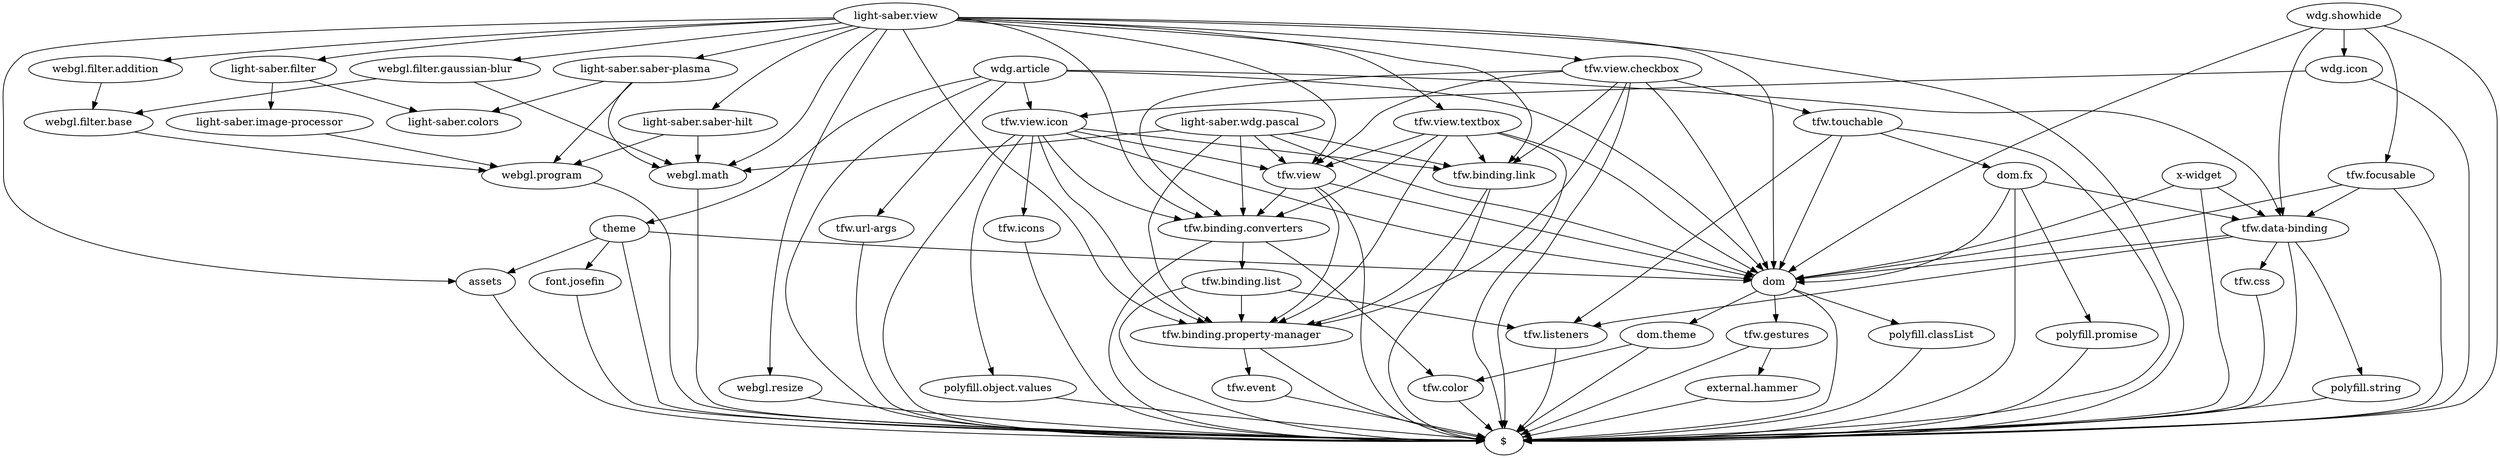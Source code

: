 digraph dependencies {
    "assets" -> "$"
    "wdg.article" -> "$"

    "wdg.article" -> "theme"

    "wdg.article" -> "dom"

    "wdg.article" -> "tfw.data-binding"

    "wdg.article" -> "tfw.view.icon"

    "wdg.article" -> "tfw.url-args"
    "tfw.url-args" -> "$"
    "tfw.view.icon" -> "$"

    "tfw.view.icon" -> "polyfill.object.values"

    "tfw.view.icon" -> "dom"

    "tfw.view.icon" -> "tfw.icons"

    "tfw.view.icon" -> "tfw.binding.property-manager"

    "tfw.view.icon" -> "tfw.view"

    "tfw.view.icon" -> "tfw.binding.link"

    "tfw.view.icon" -> "tfw.binding.converters"
    "tfw.binding.converters" -> "$"

    "tfw.binding.converters" -> "tfw.binding.list"

    "tfw.binding.converters" -> "tfw.color"
    "tfw.color" -> "$"
    "tfw.binding.list" -> "$"

    "tfw.binding.list" -> "tfw.binding.property-manager"

    "tfw.binding.list" -> "tfw.listeners"
    "tfw.listeners" -> "$"
    "tfw.binding.property-manager" -> "$"

    "tfw.binding.property-manager" -> "tfw.event"
    "tfw.event" -> "$"
    "tfw.binding.link" -> "$"

    "tfw.binding.link" -> "tfw.binding.property-manager"
    "tfw.view" -> "$"

    "tfw.view" -> "dom"

    "tfw.view" -> "tfw.binding.property-manager"

    "tfw.view" -> "tfw.binding.converters"
    "dom" -> "$"

    "dom" -> "polyfill.classList"

    "dom" -> "dom.theme"

    "dom" -> "tfw.gestures"
    "tfw.gestures" -> "$"

    "tfw.gestures" -> "external.hammer"
    "external.hammer" -> "$"
    "dom.theme" -> "$"

    "dom.theme" -> "tfw.color"
    "polyfill.classList" -> "$"
    "tfw.icons" -> "$"
    "polyfill.object.values" -> "$"
    "tfw.data-binding" -> "$"

    "tfw.data-binding" -> "polyfill.string"

    "tfw.data-binding" -> "dom"

    "tfw.data-binding" -> "tfw.css"

    "tfw.data-binding" -> "tfw.listeners"
    "tfw.css" -> "$"
    "polyfill.string" -> "$"
    "theme" -> "$"

    "theme" -> "assets"

    "theme" -> "font.josefin"

    "theme" -> "dom"
    "font.josefin" -> "$"
    "x-widget" -> "$"

    "x-widget" -> "dom"

    "x-widget" -> "tfw.data-binding"
    "light-saber.wdg.pascal" -> "dom"

    "light-saber.wdg.pascal" -> "webgl.math"

    "light-saber.wdg.pascal" -> "tfw.binding.property-manager"

    "light-saber.wdg.pascal" -> "tfw.view"

    "light-saber.wdg.pascal" -> "tfw.binding.link"

    "light-saber.wdg.pascal" -> "tfw.binding.converters"
    "webgl.math" -> "$"
    "wdg.showhide" -> "$"

    "wdg.showhide" -> "dom"

    "wdg.showhide" -> "tfw.data-binding"

    "wdg.showhide" -> "wdg.icon"

    "wdg.showhide" -> "tfw.focusable"
    "tfw.focusable" -> "$"

    "tfw.focusable" -> "dom"

    "tfw.focusable" -> "tfw.data-binding"
    "wdg.icon" -> "$"

    "wdg.icon" -> "tfw.view.icon"
    "light-saber.view" -> "$"

    "light-saber.view" -> "assets"

    "light-saber.view" -> "webgl.math"

    "light-saber.view" -> "webgl.filter.addition"

    "light-saber.view" -> "light-saber.filter"

    "light-saber.view" -> "webgl.resize"

    "light-saber.view" -> "light-saber.saber-hilt"

    "light-saber.view" -> "webgl.filter.gaussian-blur"

    "light-saber.view" -> "light-saber.saber-plasma"

    "light-saber.view" -> "dom"

    "light-saber.view" -> "tfw.binding.property-manager"

    "light-saber.view" -> "tfw.view"

    "light-saber.view" -> "tfw.binding.link"

    "light-saber.view" -> "tfw.binding.converters"

    "light-saber.view" -> "tfw.view.textbox"

    "light-saber.view" -> "tfw.view.checkbox"
    "tfw.view.checkbox" -> "$"

    "tfw.view.checkbox" -> "tfw.binding.property-manager"

    "tfw.view.checkbox" -> "tfw.touchable"

    "tfw.view.checkbox" -> "dom"

    "tfw.view.checkbox" -> "tfw.view"

    "tfw.view.checkbox" -> "tfw.binding.link"

    "tfw.view.checkbox" -> "tfw.binding.converters"
    "tfw.touchable" -> "$"

    "tfw.touchable" -> "dom"

    "tfw.touchable" -> "dom.fx"

    "tfw.touchable" -> "tfw.listeners"
    "dom.fx" -> "$"

    "dom.fx" -> "polyfill.promise"

    "dom.fx" -> "dom"

    "dom.fx" -> "tfw.data-binding"
    "polyfill.promise" -> "$"
    "tfw.view.textbox" -> "$"

    "tfw.view.textbox" -> "dom"

    "tfw.view.textbox" -> "tfw.binding.property-manager"

    "tfw.view.textbox" -> "tfw.view"

    "tfw.view.textbox" -> "tfw.binding.link"

    "tfw.view.textbox" -> "tfw.binding.converters"
    "light-saber.saber-plasma" -> "webgl.math"

    "light-saber.saber-plasma" -> "light-saber.colors"

    "light-saber.saber-plasma" -> "webgl.program"
    "webgl.program" -> "$"
    "webgl.filter.gaussian-blur" -> "webgl.filter.base"

    "webgl.filter.gaussian-blur" -> "webgl.math"
    "webgl.filter.base" -> "webgl.program"
    "light-saber.saber-hilt" -> "webgl.math"

    "light-saber.saber-hilt" -> "webgl.program"
    "webgl.resize" -> "$"
    "light-saber.filter" -> "light-saber.colors"

    "light-saber.filter" -> "light-saber.image-processor"
    "light-saber.image-processor" -> "webgl.program"
    "webgl.filter.addition" -> "webgl.filter.base"

}